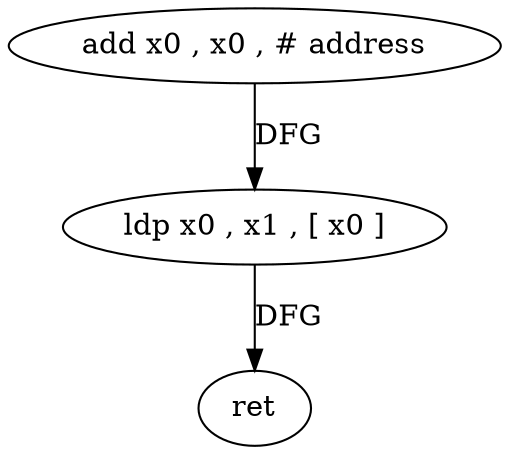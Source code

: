 digraph "func" {
"264956" [label = "add x0 , x0 , # address" ]
"264960" [label = "ldp x0 , x1 , [ x0 ]" ]
"264964" [label = "ret" ]
"264956" -> "264960" [ label = "DFG" ]
"264960" -> "264964" [ label = "DFG" ]
}
